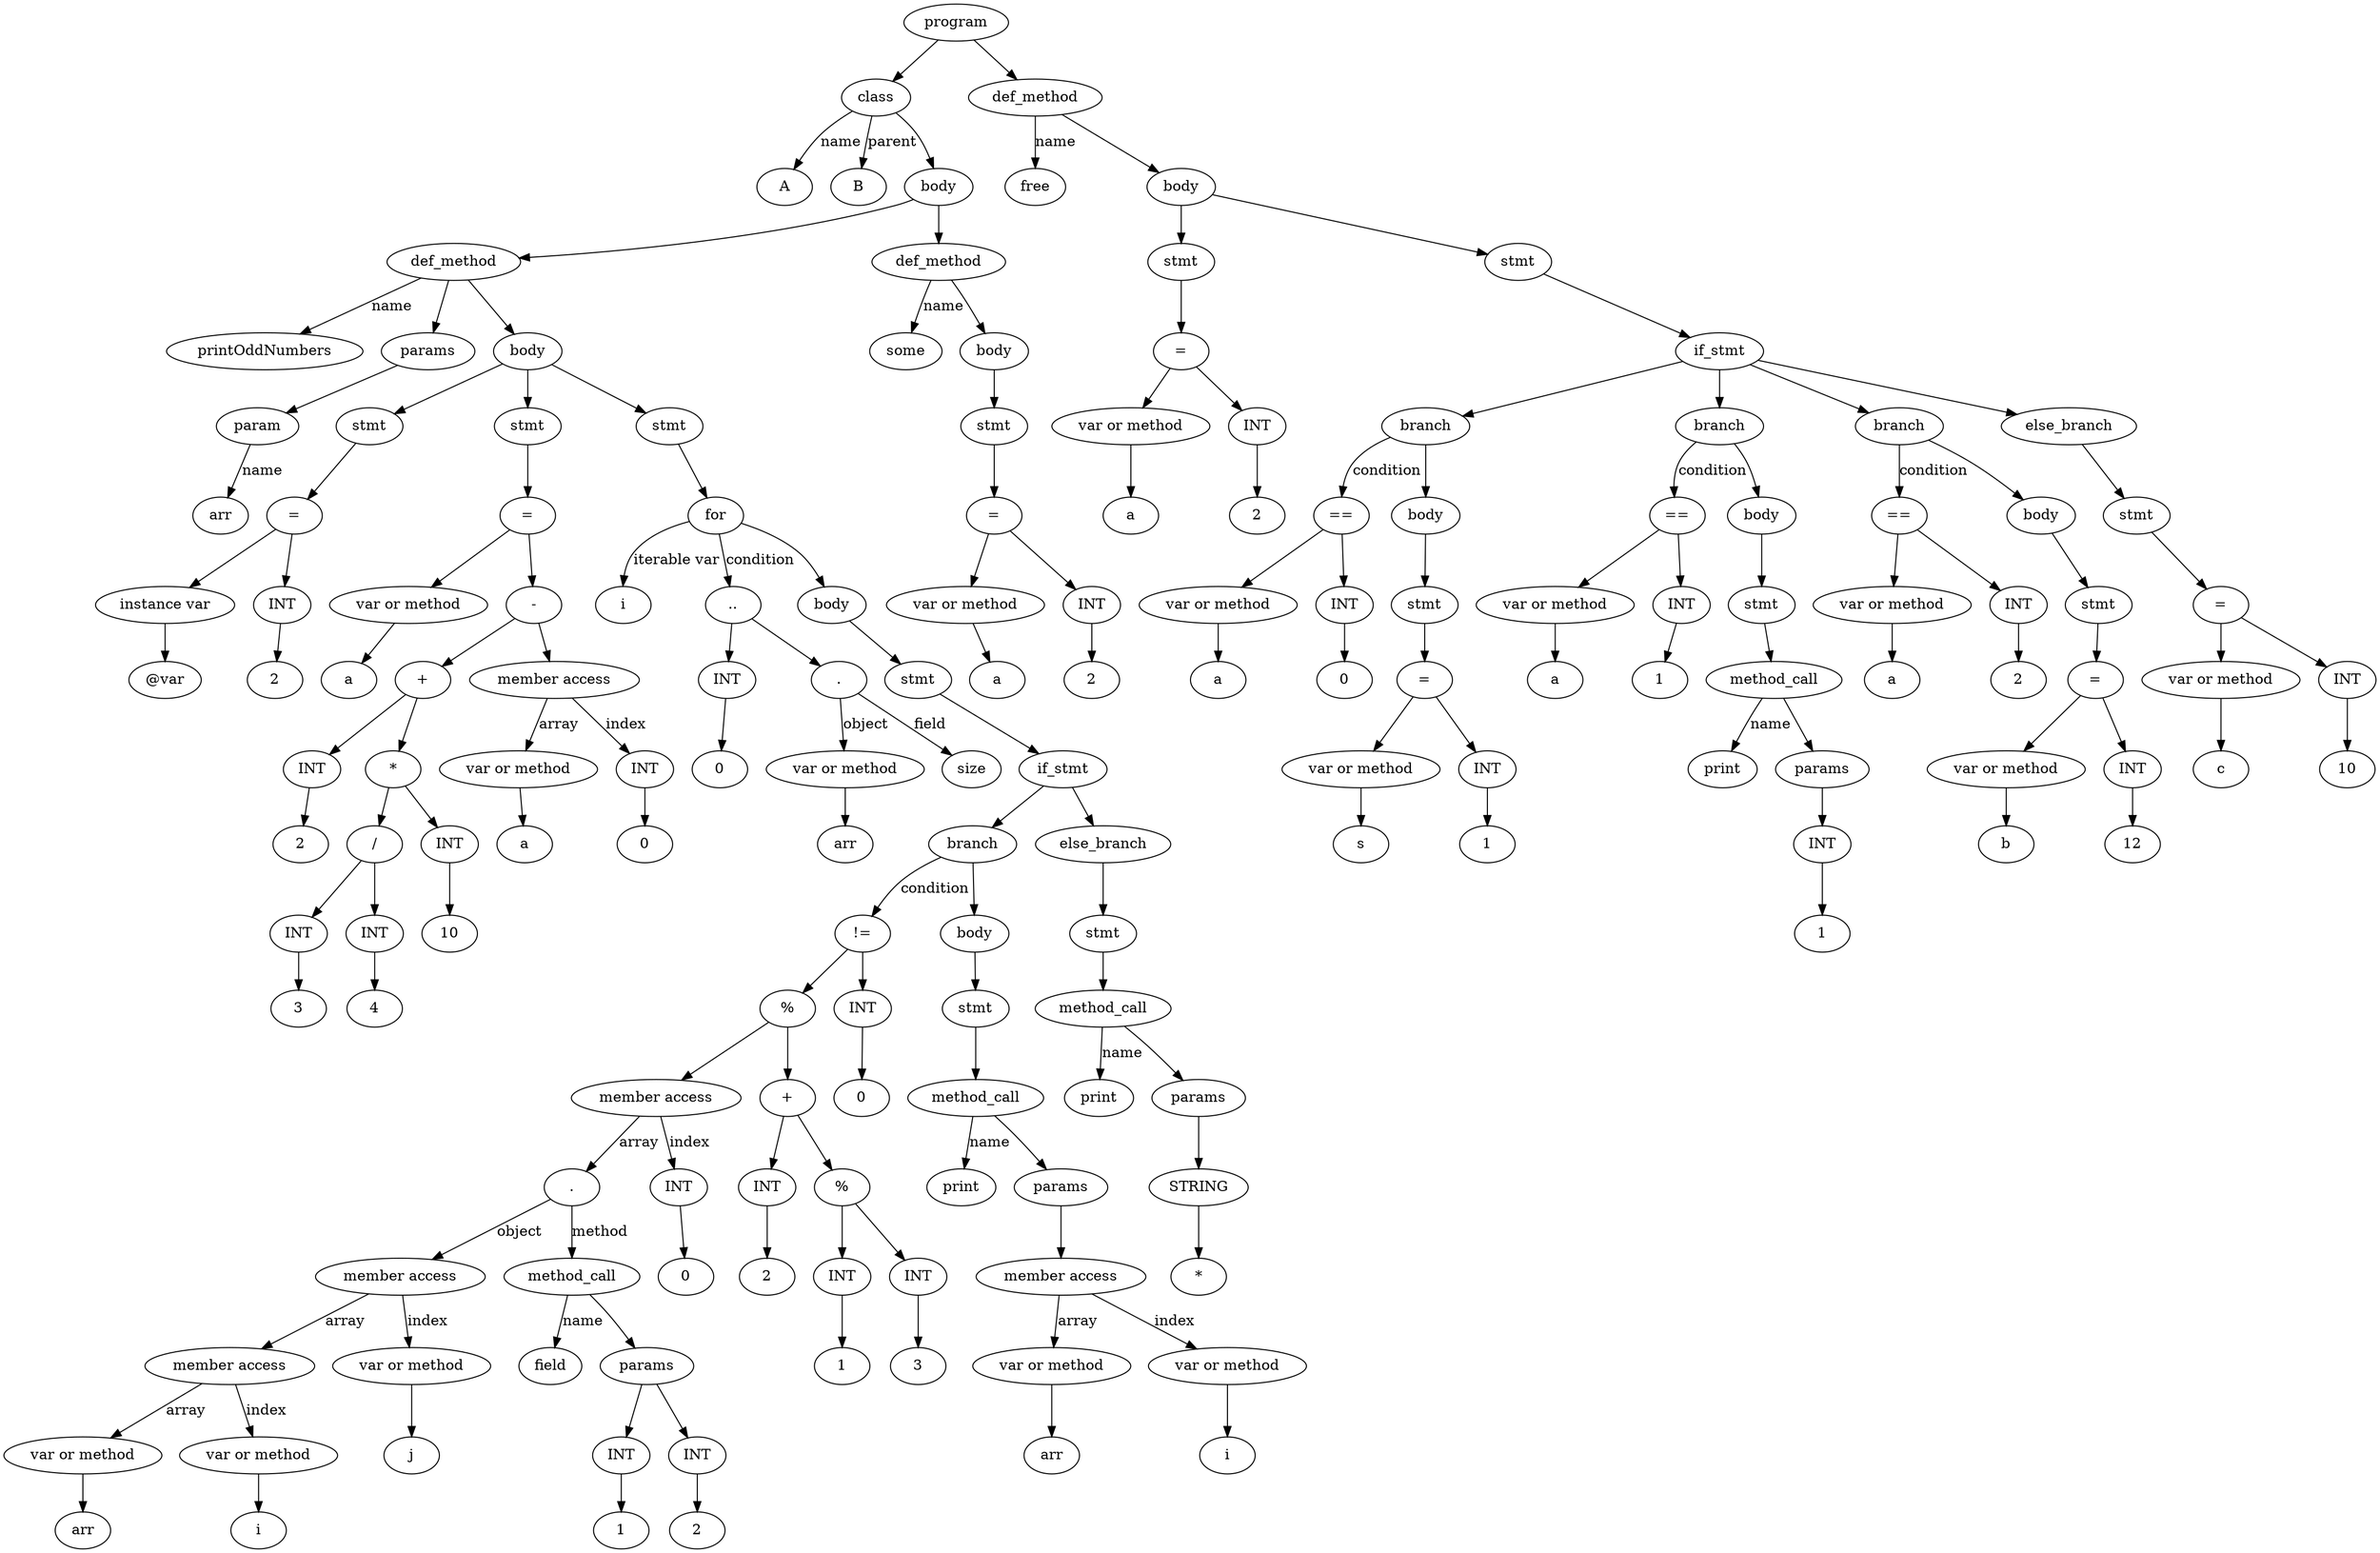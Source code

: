 digraph G {
Id00AF4150 [label="program"]
Id00AF43F0 [label="class"]
IdName00AF43F0 [label="A"]
Id00AF43F0->IdName00AF43F0 [label="name"]
IdParent00AF43F0 [label="B"]
Id00AF43F0->IdParent00AF43F0 [label="parent"]
Id00AF4310 [label="body"]
Id00AF43F0->Id00AF4310
Id00AF4610 [label="def_method"]
IdName00AF4610 [label="printOddNumbers"]
Id00AF4610->IdName00AF4610 [label = "name"]
Id00AE99E0 [label="params"]
Id00AE99A8 [label="param"]
Id00AE99E0->Id00AE99A8
IdNameVal00AE99A8 [label="arr"]
Id00AE99A8->IdNameVal00AE99A8 [label="name"]
Id00AF4610->Id00AE99E0
Id00AE0520 [label="body"]
Id00AE04D0 [label="stmt"]
Id00AEF068 [label="="]
Id00AE9A50 [label="instance var"]
IdVal00AE9A50 [label="@var"]
Id00AE9A50->IdVal00AE9A50
Id00AE9AA0 [label="INT"]
IdVal00AE9AA0 [label="2"]
Id00AE9AA0->IdVal00AE9AA0
Id00AEF068->Id00AE9A50
Id00AEF068->Id00AE9AA0
Id00AE04D0->Id00AEF068
Id00AE0520->Id00AE04D0
Id00AF2330 [label="stmt"]
Id00AF26A0 [label="="]
Id00AF2560 [label="var or method"]
IdVal00AF2560 [label="a"]
Id00AF2560->IdVal00AF2560
Id00AF23D0 [label="-"]
Id00AF22E0 [label="+"]
Id00AF2240 [label="INT"]
IdVal00AF2240 [label="2"]
Id00AF2240->IdVal00AF2240
Id00AF2650 [label="*"]
Id00AF2420 [label="/"]
Id00AF2600 [label="INT"]
IdVal00AF2600 [label="3"]
Id00AF2600->IdVal00AF2600
Id00AF2060 [label="INT"]
IdVal00AF2060 [label="4"]
Id00AF2060->IdVal00AF2060
Id00AF2420->Id00AF2600
Id00AF2420->Id00AF2060
Id00AF2290 [label="INT"]
IdVal00AF2290 [label="10"]
Id00AF2290->IdVal00AF2290
Id00AF2650->Id00AF2420
Id00AF2650->Id00AF2290
Id00AF22E0->Id00AF2240
Id00AF22E0->Id00AF2650
Id00AF24C0 [label = "member access"]
Id00AF2470 [label="var or method"]
IdVal00AF2470 [label="a"]
Id00AF2470->IdVal00AF2470
Id00AF25B0 [label="INT"]
IdVal00AF25B0 [label="0"]
Id00AF25B0->IdVal00AF25B0
Id00AF24C0->Id00AF2470 [label = "array"]
Id00AF24C0->Id00AF25B0 [label = "index"]
Id00AF23D0->Id00AF22E0
Id00AF23D0->Id00AF24C0
Id00AF26A0->Id00AF2560
Id00AF26A0->Id00AF23D0
Id00AF2330->Id00AF26A0
Id00AE0520->Id00AF2330
Id00AF2EC8 [label="stmt"]
Id00AF42A0 [label="for"]
IdItersName00AF42A0 [label="i"]
Id00AF42A0->IdItersName00AF42A0  [label="iterable var"]
Id00AF2740 [label=".."]
Id00AF26F0 [label="INT"]
IdVal00AF26F0 [label="0"]
Id00AF26F0->IdVal00AF26F0
Id00AF2790 [label="."]Id00AF21A0 [label="var or method"]
IdVal00AF21A0 [label="arr"]
Id00AF21A0->IdVal00AF21A0
Id00AF2790->Id00AF21A0 [label = "object"]
Id00AF2C20 [label = "size"]
Id00AF2790->Id00AF2C20 [label = "field"]
Id00AF2740->Id00AF26F0
Id00AF2740->Id00AF2790
Id00AF42A0->Id00AF2740  [label="condition"]
IdBody00AF42A0 [label="body"]
Id00AF30A8 [label="stmt"]
Id00AF42D8 [label="if_stmt"]
Id00AF4380 [label="branch"]
Id00AF2F68 [label="!="]
Id00AF3698 [label="%"]
Id00AF35A8 [label = "member access"]
Id00AF35F8 [label="."]
Id00AF2100 [label = "member access"]
Id00AF2010 [label = "member access"]
Id00AF2380 [label="var or method"]
IdVal00AF2380 [label="arr"]
Id00AF2380->IdVal00AF2380
Id00AF2510 [label="var or method"]
IdVal00AF2510 [label="i"]
Id00AF2510->IdVal00AF2510
Id00AF2010->Id00AF2380 [label = "array"]
Id00AF2010->Id00AF2510 [label = "index"]
Id00AF20B0 [label="var or method"]
IdVal00AF20B0 [label="j"]
Id00AF20B0->IdVal00AF20B0
Id00AF2100->Id00AF2010 [label = "array"]
Id00AF2100->Id00AF20B0 [label = "index"]
Id00AF3198 [label="method_call"]
IdMethodNameVal00AF3198 [label="field"]
Id00AF3198->IdMethodNameVal00AF3198 [label="name"]
Id00AF2D20 [label="params"]
Id00AF3198->Id00AF2D20
Id00AF2150 [label="INT"]
IdVal00AF2150 [label="1"]
Id00AF2150->IdVal00AF2150
Id00AF2D20->Id00AF2150
Id00AF21F0 [label="INT"]
IdVal00AF21F0 [label="2"]
Id00AF21F0->IdVal00AF21F0
Id00AF2D20->Id00AF21F0
Id00AF35F8->Id00AF2100 [label = "object"]
Id00AF35F8->Id00AF3198 [label = "method"]
Id00AF34B8 [label="INT"]
IdVal00AF34B8 [label="0"]
Id00AF34B8->IdVal00AF34B8
Id00AF35A8->Id00AF35F8 [label = "array"]
Id00AF35A8->Id00AF34B8 [label = "index"]
Id00AF3738 [label="+"]
Id00AF3468 [label="INT"]
IdVal00AF3468 [label="2"]
Id00AF3468->IdVal00AF3468
Id00AF3648 [label="%"]
Id00AF3508 [label="INT"]
IdVal00AF3508 [label="1"]
Id00AF3508->IdVal00AF3508
Id00AF2E28 [label="INT"]
IdVal00AF2E28 [label="3"]
Id00AF2E28->IdVal00AF2E28
Id00AF3648->Id00AF3508
Id00AF3648->Id00AF2E28
Id00AF3738->Id00AF3468
Id00AF3738->Id00AF3648
Id00AF3698->Id00AF35A8
Id00AF3698->Id00AF3738
Id00AF36E8 [label="INT"]
IdVal00AF36E8 [label="0"]
Id00AF36E8->IdVal00AF36E8
Id00AF2F68->Id00AF3698
Id00AF2F68->Id00AF36E8
Id00AF4380->Id00AF2F68  [label="condition"]
IdBody00AF4380 [label="body"]
Id00AF3558 [label="stmt"]
Id00AF31E8 [label="method_call"]
IdMethodNameVal00AF31E8 [label="print"]
Id00AF31E8->IdMethodNameVal00AF31E8 [label="name"]
Id00AF41D0 [label="params"]
Id00AF31E8->Id00AF41D0
Id00AF3378 [label = "member access"]
Id00AF2D88 [label="var or method"]
IdVal00AF2D88 [label="arr"]
Id00AF2D88->IdVal00AF2D88
Id00AF2FB8 [label="var or method"]
IdVal00AF2FB8 [label="i"]
Id00AF2FB8->IdVal00AF2FB8
Id00AF3378->Id00AF2D88 [label = "array"]
Id00AF3378->Id00AF2FB8 [label = "index"]
Id00AF41D0->Id00AF3378
Id00AF3558->Id00AF31E8
IdBody00AF4380->Id00AF3558
Id00AF4380->IdBody00AF4380
Id00AF42D8->Id00AF4380
IdElse00AF4268 [label="else_branch"]
Id00AF3148 [label="stmt"]
Id00AF2E78 [label="method_call"]
IdMethodNameVal00AF2E78 [label="print"]
Id00AF2E78->IdMethodNameVal00AF2E78 [label="name"]
Id00AF4540 [label="params"]
Id00AF2E78->Id00AF4540
Id00AF2DD8 [label="STRING"]
IdVal00AF2DD8 [label="*"]
Id00AF2DD8->IdVal00AF2DD8
Id00AF4540->Id00AF2DD8
Id00AF3148->Id00AF2E78
IdElse00AF4268->Id00AF3148
Id00AF42D8->IdElse00AF4268
Id00AF30A8->Id00AF42D8
IdBody00AF42A0->Id00AF30A8
Id00AF42A0->IdBody00AF42A0
Id00AF2EC8->Id00AF42A0
Id00AE0520->Id00AF2EC8
Id00AF4610->Id00AE0520
Id00AF4310->Id00AF4610
Id00AF4650 [label="def_method"]
IdName00AF4650 [label="some"]
Id00AF4650->IdName00AF4650 [label = "name"]
Id00AF43B8 [label="body"]
Id00AF30F8 [label="stmt"]
Id00AF3058 [label="="]
Id00AF2F18 [label="var or method"]
IdVal00AF2F18 [label="a"]
Id00AF2F18->IdVal00AF2F18
Id00AF3008 [label="INT"]
IdVal00AF3008 [label="2"]
Id00AF3008->IdVal00AF3008
Id00AF3058->Id00AF2F18
Id00AF3058->Id00AF3008
Id00AF30F8->Id00AF3058
Id00AF43B8->Id00AF30F8
Id00AF4650->Id00AF43B8
Id00AF4310->Id00AF4650
Id00AF4150->Id00AF43F0
Id00AF5EE0 [label="def_method"]
IdName00AF5EE0 [label="free"]
Id00AF5EE0->IdName00AF5EE0 [label = "name"]
Id00AF4498 [label="body"]
Id00AF32D8 [label="stmt"]
Id00AF3418 [label="="]
Id00AF3238 [label="var or method"]
IdVal00AF3238 [label="a"]
Id00AF3238->IdVal00AF3238
Id00AF3288 [label="INT"]
IdVal00AF3288 [label="2"]
Id00AF3288->IdVal00AF3288
Id00AF3418->Id00AF3238
Id00AF3418->Id00AF3288
Id00AF32D8->Id00AF3418
Id00AF4498->Id00AF32D8
Id00AF4F08 [label="stmt"]
Id00AF4DC8 [label="if_stmt"]
Id00AF4508 [label="branch"]
Id00AF3918 [label="=="]
Id00AF3328 [label="var or method"]
IdVal00AF3328 [label="a"]
Id00AF3328->IdVal00AF3328
Id00AF33C8 [label="INT"]
IdVal00AF33C8 [label="0"]
Id00AF33C8->IdVal00AF33C8
Id00AF3918->Id00AF3328
Id00AF3918->Id00AF33C8
Id00AF4508->Id00AF3918  [label="condition"]
IdBody00AF4508 [label="body"]
Id00AF38C8 [label="stmt"]
Id00AF3788 [label="="]
Id00AF3B98 [label="var or method"]
IdVal00AF3B98 [label="s"]
Id00AF3B98->IdVal00AF3B98
Id00AF3828 [label="INT"]
IdVal00AF3828 [label="1"]
Id00AF3828->IdVal00AF3828
Id00AF3788->Id00AF3B98
Id00AF3788->Id00AF3828
Id00AF38C8->Id00AF3788
IdBody00AF4508->Id00AF38C8
Id00AF4508->IdBody00AF4508
Id00AF4DC8->Id00AF4508
Id00AF4A48 [label="branch"]
Id00AF3878 [label="=="]
Id00AF3BE8 [label="var or method"]
IdVal00AF3BE8 [label="a"]
Id00AF3BE8->IdVal00AF3BE8
Id00AF3A08 [label="INT"]
IdVal00AF3A08 [label="1"]
Id00AF3A08->IdVal00AF3A08
Id00AF3878->Id00AF3BE8
Id00AF3878->Id00AF3A08
Id00AF4A48->Id00AF3878  [label="condition"]
IdBody00AF4A48 [label="body"]
Id00AF3B48 [label="stmt"]
Id00AF39B8 [label="method_call"]
IdMethodNameVal00AF39B8 [label="print"]
Id00AF39B8->IdMethodNameVal00AF39B8 [label="name"]
Id00AF4A10 [label="params"]
Id00AF39B8->Id00AF4A10
Id00AF3968 [label="INT"]
IdVal00AF3968 [label="1"]
Id00AF3968->IdVal00AF3968
Id00AF4A10->Id00AF3968
Id00AF3B48->Id00AF39B8
IdBody00AF4A48->Id00AF3B48
Id00AF4A48->IdBody00AF4A48
Id00AF4DC8->Id00AF4A48
Id00AF4AF0 [label="branch"]
Id00AF3AA8 [label="=="]
Id00AF37D8 [label="var or method"]
IdVal00AF37D8 [label="a"]
Id00AF37D8->IdVal00AF37D8
Id00AF3A58 [label="INT"]
IdVal00AF3A58 [label="2"]
Id00AF3A58->IdVal00AF3A58
Id00AF3AA8->Id00AF37D8
Id00AF3AA8->Id00AF3A58
Id00AF4AF0->Id00AF3AA8  [label="condition"]
IdBody00AF4AF0 [label="body"]
Id00AF3CD8 [label="stmt"]
Id00AF3C88 [label="="]
Id00AF3AF8 [label="var or method"]
IdVal00AF3AF8 [label="b"]
Id00AF3AF8->IdVal00AF3AF8
Id00AF3C38 [label="INT"]
IdVal00AF3C38 [label="12"]
Id00AF3C38->IdVal00AF3C38
Id00AF3C88->Id00AF3AF8
Id00AF3C88->Id00AF3C38
Id00AF3CD8->Id00AF3C88
IdBody00AF4AF0->Id00AF3CD8
Id00AF4AF0->IdBody00AF4AF0
Id00AF4DC8->Id00AF4AF0
IdElse00AF4B98 [label="else_branch"]
Id00AF5368 [label="stmt"]
Id00AF58B8 [label="="]
Id00AF5138 [label="var or method"]
IdVal00AF5138 [label="c"]
Id00AF5138->IdVal00AF5138
Id00AF5868 [label="INT"]
IdVal00AF5868 [label="10"]
Id00AF5868->IdVal00AF5868
Id00AF58B8->Id00AF5138
Id00AF58B8->Id00AF5868
Id00AF5368->Id00AF58B8
IdElse00AF4B98->Id00AF5368
Id00AF4DC8->IdElse00AF4B98
Id00AF4F08->Id00AF4DC8
Id00AF4498->Id00AF4F08
Id00AF5EE0->Id00AF4498
Id00AF4150->Id00AF5EE0
}